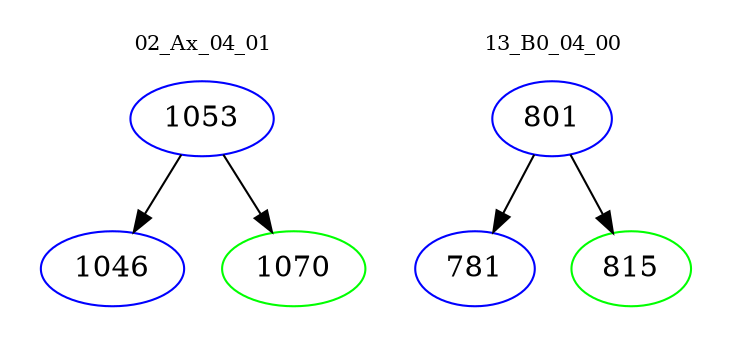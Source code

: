 digraph{
subgraph cluster_0 {
color = white
label = "02_Ax_04_01";
fontsize=10;
T0_1053 [label="1053", color="blue"]
T0_1053 -> T0_1046 [color="black"]
T0_1046 [label="1046", color="blue"]
T0_1053 -> T0_1070 [color="black"]
T0_1070 [label="1070", color="green"]
}
subgraph cluster_1 {
color = white
label = "13_B0_04_00";
fontsize=10;
T1_801 [label="801", color="blue"]
T1_801 -> T1_781 [color="black"]
T1_781 [label="781", color="blue"]
T1_801 -> T1_815 [color="black"]
T1_815 [label="815", color="green"]
}
}
